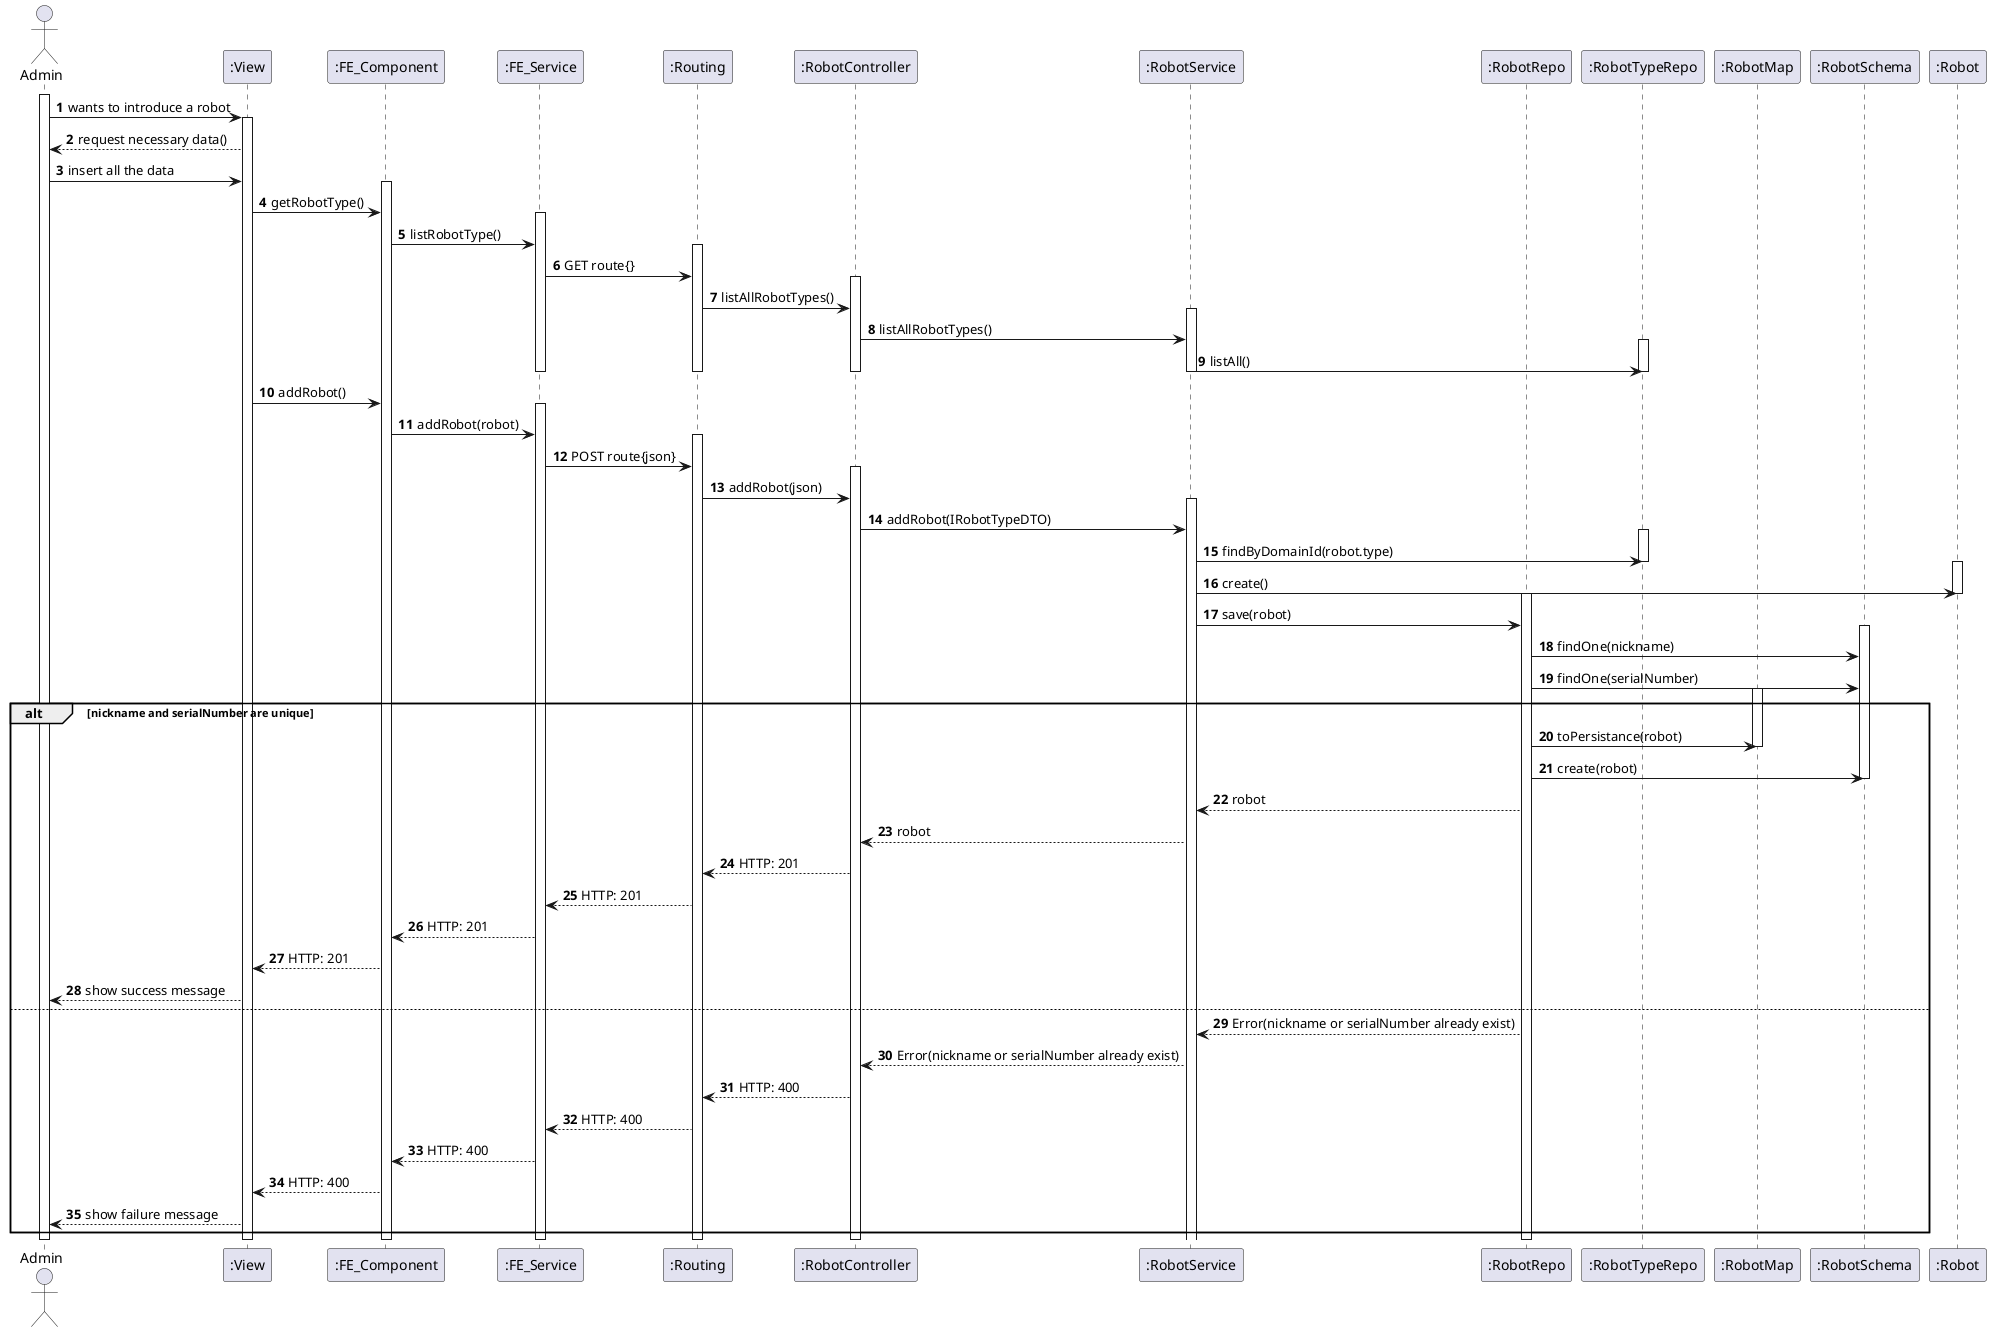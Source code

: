 @startuml
autonumber
'hide footbox
actor "Admin" as admin

participant ":View" as sys
participant ":FE_Component" as comp
participant ":FE_Service" as FEsrvc
participant ":Routing" as route
participant ":RobotController" as ctrl
participant ":RobotService" as srvc
participant ":RobotRepo" as repo
participant ":RobotTypeRepo" as repoT
participant ":RobotMap" as rtMap
participant ":RobotSchema" as rtSchema
participant ":Robot" as rt

activate admin

admin -> sys: wants to introduce a robot
activate sys
sys --> admin: request necessary data()
admin -> sys : insert all the data
activate comp

sys -> comp : getRobotType()
activate FEsrvc
comp -> FEsrvc : listRobotType()
activate route
FEsrvc -> route: GET route{}
activate ctrl
route -> ctrl: listAllRobotTypes()
activate srvc
ctrl -> srvc: listAllRobotTypes()
activate repoT
srvc -> repoT: listAll()
deactivate FEsrvc
deactivate route
deactivate ctrl
deactivate srvc
deactivate repoT

sys -> comp : addRobot()
activate FEsrvc
comp -> FEsrvc : addRobot(robot)
activate route
FEsrvc -> route: POST route{json}
activate ctrl
route -> ctrl: addRobot(json)
activate srvc
ctrl -> srvc: addRobot(IRobotTypeDTO)
activate repoT
srvc -> repoT: findByDomainId(robot.type)
deactivate repoT
activate rt
srvc -> rt: create()
deactivate rt
activate repo
srvc -> repo: save(robot)
activate rtSchema
repo -> rtSchema: findOne(nickname)
repo -> rtSchema: findOne(serialNumber)
activate rtMap

alt nickname and serialNumber are unique
    repo -> rtMap: toPersistance(robot)
    deactivate rtMap
    repo -> rtSchema: create(robot)
    deactivate rtSchema
    repo --> srvc: robot
    srvc --> ctrl: robot
    ctrl --> route : HTTP: 201
    route --> FEsrvc: HTTP: 201
    FEsrvc --> comp: HTTP: 201
    comp --> sys: HTTP: 201
    sys --> admin: show success message
else
    repo --> srvc: Error(nickname or serialNumber already exist)
    srvc --> ctrl: Error(nickname or serialNumber already exist)
    ctrl --> route : HTTP: 400
    route --> FEsrvc: HTTP: 400
    FEsrvc --> comp: HTTP: 400
    comp --> sys: HTTP: 400
    sys --> admin: show failure message
end

deactivate repo
deactivate ctrl
deactivate route
deactivate FEsrvc
deactivate comp
deactivate sys
deactivate admin
@enduml